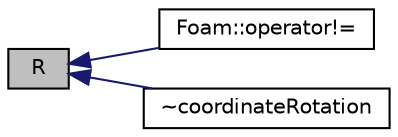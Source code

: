 digraph "R"
{
  bgcolor="transparent";
  edge [fontname="Helvetica",fontsize="10",labelfontname="Helvetica",labelfontsize="10"];
  node [fontname="Helvetica",fontsize="10",shape=record];
  rankdir="LR";
  Node1 [label="R",height=0.2,width=0.4,color="black", fillcolor="grey75", style="filled", fontcolor="black"];
  Node1 -> Node2 [dir="back",color="midnightblue",fontsize="10",style="solid",fontname="Helvetica"];
  Node2 [label="Foam::operator!=",height=0.2,width=0.4,color="black",URL="$a10887.html#a5c38e4e9f297328160ea683630c249dc"];
  Node1 -> Node3 [dir="back",color="midnightblue",fontsize="10",style="solid",fontname="Helvetica"];
  Node3 [label="~coordinateRotation",height=0.2,width=0.4,color="black",URL="$a00402.html#ac822cabe25216f7cb2cc56a23a97f7fc",tooltip="Destructor. "];
}
